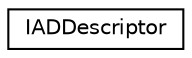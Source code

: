 digraph "Graphical Class Hierarchy"
{
  edge [fontname="Helvetica",fontsize="10",labelfontname="Helvetica",labelfontsize="10"];
  node [fontname="Helvetica",fontsize="10",shape=record];
  rankdir="LR";
  Node1 [label="IADDescriptor",height=0.2,width=0.4,color="black", fillcolor="white", style="filled",URL="$dd/d05/structIADDescriptor.html"];
}

